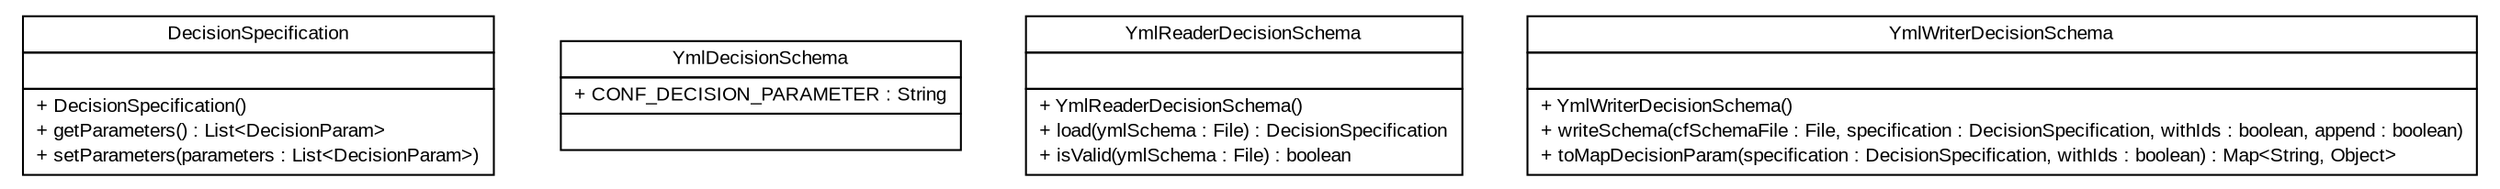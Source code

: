 #!/usr/local/bin/dot
#
# Class diagram 
# Generated by UMLGraph version R5_6-24-gf6e263 (http://www.umlgraph.org/)
#

digraph G {
	edge [fontname="arial",fontsize=10,labelfontname="arial",labelfontsize=10];
	node [fontname="arial",fontsize=10,shape=plaintext];
	nodesep=0.25;
	ranksep=0.5;
	// gov.sandia.cf.application.configuration.decision.DecisionSpecification
	c1982 [label=<<table title="gov.sandia.cf.application.configuration.decision.DecisionSpecification" border="0" cellborder="1" cellspacing="0" cellpadding="2" port="p" href="./DecisionSpecification.html">
		<tr><td><table border="0" cellspacing="0" cellpadding="1">
<tr><td align="center" balign="center"> DecisionSpecification </td></tr>
		</table></td></tr>
		<tr><td><table border="0" cellspacing="0" cellpadding="1">
<tr><td align="left" balign="left">  </td></tr>
		</table></td></tr>
		<tr><td><table border="0" cellspacing="0" cellpadding="1">
<tr><td align="left" balign="left"> + DecisionSpecification() </td></tr>
<tr><td align="left" balign="left"> + getParameters() : List&lt;DecisionParam&gt; </td></tr>
<tr><td align="left" balign="left"> + setParameters(parameters : List&lt;DecisionParam&gt;) </td></tr>
		</table></td></tr>
		</table>>, URL="./DecisionSpecification.html", fontname="arial", fontcolor="black", fontsize=10.0];
	// gov.sandia.cf.application.configuration.decision.YmlDecisionSchema
	c1983 [label=<<table title="gov.sandia.cf.application.configuration.decision.YmlDecisionSchema" border="0" cellborder="1" cellspacing="0" cellpadding="2" port="p" href="./YmlDecisionSchema.html">
		<tr><td><table border="0" cellspacing="0" cellpadding="1">
<tr><td align="center" balign="center"> YmlDecisionSchema </td></tr>
		</table></td></tr>
		<tr><td><table border="0" cellspacing="0" cellpadding="1">
<tr><td align="left" balign="left"> + CONF_DECISION_PARAMETER : String </td></tr>
		</table></td></tr>
		<tr><td><table border="0" cellspacing="0" cellpadding="1">
<tr><td align="left" balign="left">  </td></tr>
		</table></td></tr>
		</table>>, URL="./YmlDecisionSchema.html", fontname="arial", fontcolor="black", fontsize=10.0];
	// gov.sandia.cf.application.configuration.decision.YmlReaderDecisionSchema
	c1984 [label=<<table title="gov.sandia.cf.application.configuration.decision.YmlReaderDecisionSchema" border="0" cellborder="1" cellspacing="0" cellpadding="2" port="p" href="./YmlReaderDecisionSchema.html">
		<tr><td><table border="0" cellspacing="0" cellpadding="1">
<tr><td align="center" balign="center"> YmlReaderDecisionSchema </td></tr>
		</table></td></tr>
		<tr><td><table border="0" cellspacing="0" cellpadding="1">
<tr><td align="left" balign="left">  </td></tr>
		</table></td></tr>
		<tr><td><table border="0" cellspacing="0" cellpadding="1">
<tr><td align="left" balign="left"> + YmlReaderDecisionSchema() </td></tr>
<tr><td align="left" balign="left"> + load(ymlSchema : File) : DecisionSpecification </td></tr>
<tr><td align="left" balign="left"> + isValid(ymlSchema : File) : boolean </td></tr>
		</table></td></tr>
		</table>>, URL="./YmlReaderDecisionSchema.html", fontname="arial", fontcolor="black", fontsize=10.0];
	// gov.sandia.cf.application.configuration.decision.YmlWriterDecisionSchema
	c1985 [label=<<table title="gov.sandia.cf.application.configuration.decision.YmlWriterDecisionSchema" border="0" cellborder="1" cellspacing="0" cellpadding="2" port="p" href="./YmlWriterDecisionSchema.html">
		<tr><td><table border="0" cellspacing="0" cellpadding="1">
<tr><td align="center" balign="center"> YmlWriterDecisionSchema </td></tr>
		</table></td></tr>
		<tr><td><table border="0" cellspacing="0" cellpadding="1">
<tr><td align="left" balign="left">  </td></tr>
		</table></td></tr>
		<tr><td><table border="0" cellspacing="0" cellpadding="1">
<tr><td align="left" balign="left"> + YmlWriterDecisionSchema() </td></tr>
<tr><td align="left" balign="left"> + writeSchema(cfSchemaFile : File, specification : DecisionSpecification, withIds : boolean, append : boolean) </td></tr>
<tr><td align="left" balign="left"> + toMapDecisionParam(specification : DecisionSpecification, withIds : boolean) : Map&lt;String, Object&gt; </td></tr>
		</table></td></tr>
		</table>>, URL="./YmlWriterDecisionSchema.html", fontname="arial", fontcolor="black", fontsize=10.0];
}

